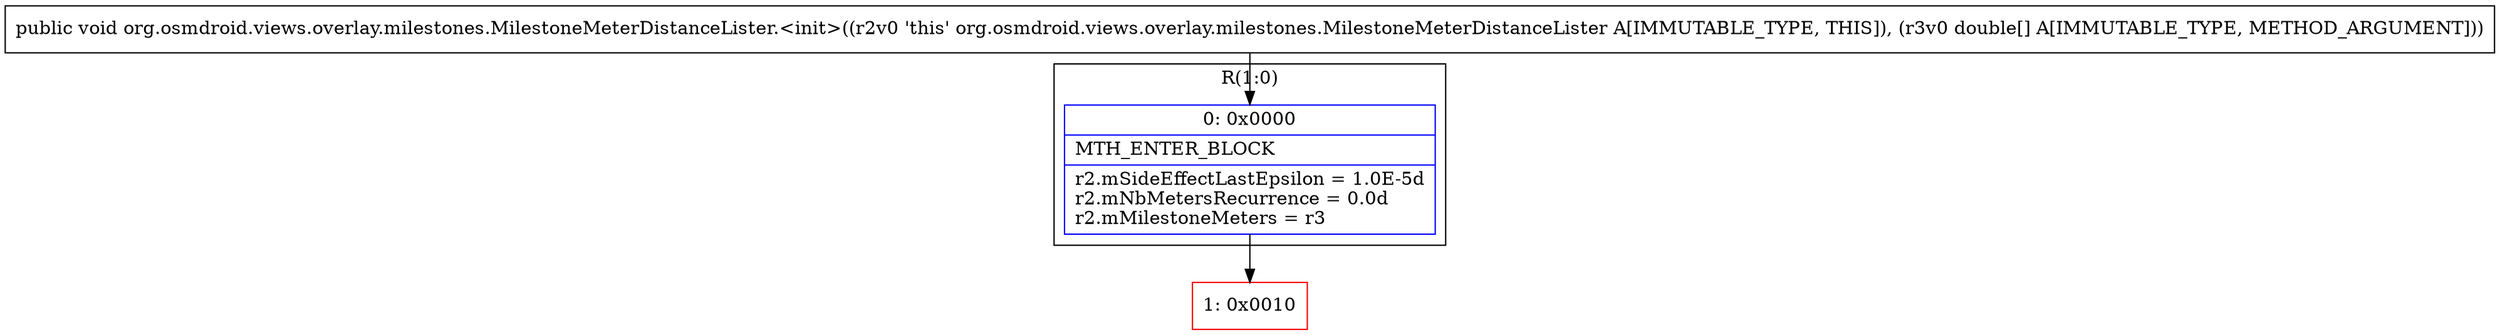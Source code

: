 digraph "CFG fororg.osmdroid.views.overlay.milestones.MilestoneMeterDistanceLister.\<init\>([D)V" {
subgraph cluster_Region_1718001624 {
label = "R(1:0)";
node [shape=record,color=blue];
Node_0 [shape=record,label="{0\:\ 0x0000|MTH_ENTER_BLOCK\l|r2.mSideEffectLastEpsilon = 1.0E\-5d\lr2.mNbMetersRecurrence = 0.0d\lr2.mMilestoneMeters = r3\l}"];
}
Node_1 [shape=record,color=red,label="{1\:\ 0x0010}"];
MethodNode[shape=record,label="{public void org.osmdroid.views.overlay.milestones.MilestoneMeterDistanceLister.\<init\>((r2v0 'this' org.osmdroid.views.overlay.milestones.MilestoneMeterDistanceLister A[IMMUTABLE_TYPE, THIS]), (r3v0 double[] A[IMMUTABLE_TYPE, METHOD_ARGUMENT])) }"];
MethodNode -> Node_0;
Node_0 -> Node_1;
}

